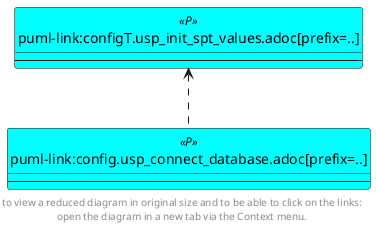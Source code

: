 @startuml
'Left to right direction
top to bottom direction
hide circle
'avoide "." issues:
set namespaceSeparator none


skinparam class {
  BackgroundColor White
  BackgroundColor<<FN>> Yellow
  BackgroundColor<<FS>> Yellow
  BackgroundColor<<FT>> LightGray
  BackgroundColor<<IF>> Yellow
  BackgroundColor<<IS>> Yellow
  BackgroundColor<<P>> Aqua
  BackgroundColor<<PC>> Aqua
  BackgroundColor<<SN>> Yellow
  BackgroundColor<<SO>> SlateBlue
  BackgroundColor<<TF>> LightGray
  BackgroundColor<<TR>> Tomato
  BackgroundColor<<U>> White
  BackgroundColor<<V>> WhiteSmoke
  BackgroundColor<<X>> Aqua
}


entity "puml-link:config.usp_connect_database.adoc[prefix=..]" as config.usp_connect_database << P >> {
  --
}

entity "puml-link:configT.usp_init_spt_values.adoc[prefix=..]" as configT.usp_init_spt_values << P >> {
  --
}

configT.usp_init_spt_values <.. config.usp_connect_database
footer
to view a reduced diagram in original size and to be able to click on the links:
open the diagram in a new tab via the Context menu.
end footer

@enduml

